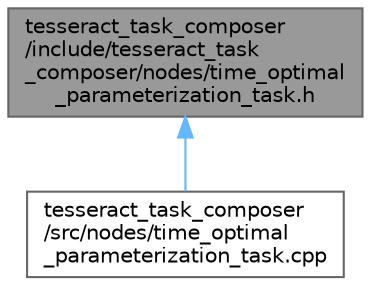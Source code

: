 digraph "tesseract_task_composer/include/tesseract_task_composer/nodes/time_optimal_parameterization_task.h"
{
 // LATEX_PDF_SIZE
  bgcolor="transparent";
  edge [fontname=Helvetica,fontsize=10,labelfontname=Helvetica,labelfontsize=10];
  node [fontname=Helvetica,fontsize=10,shape=box,height=0.2,width=0.4];
  Node1 [label="tesseract_task_composer\l/include/tesseract_task\l_composer/nodes/time_optimal\l_parameterization_task.h",height=0.2,width=0.4,color="gray40", fillcolor="grey60", style="filled", fontcolor="black",tooltip="Perform TOTG."];
  Node1 -> Node2 [dir="back",color="steelblue1",style="solid"];
  Node2 [label="tesseract_task_composer\l/src/nodes/time_optimal\l_parameterization_task.cpp",height=0.2,width=0.4,color="grey40", fillcolor="white", style="filled",URL="$d4/df4/time__optimal__parameterization__task_8cpp.html",tooltip=" "];
}
